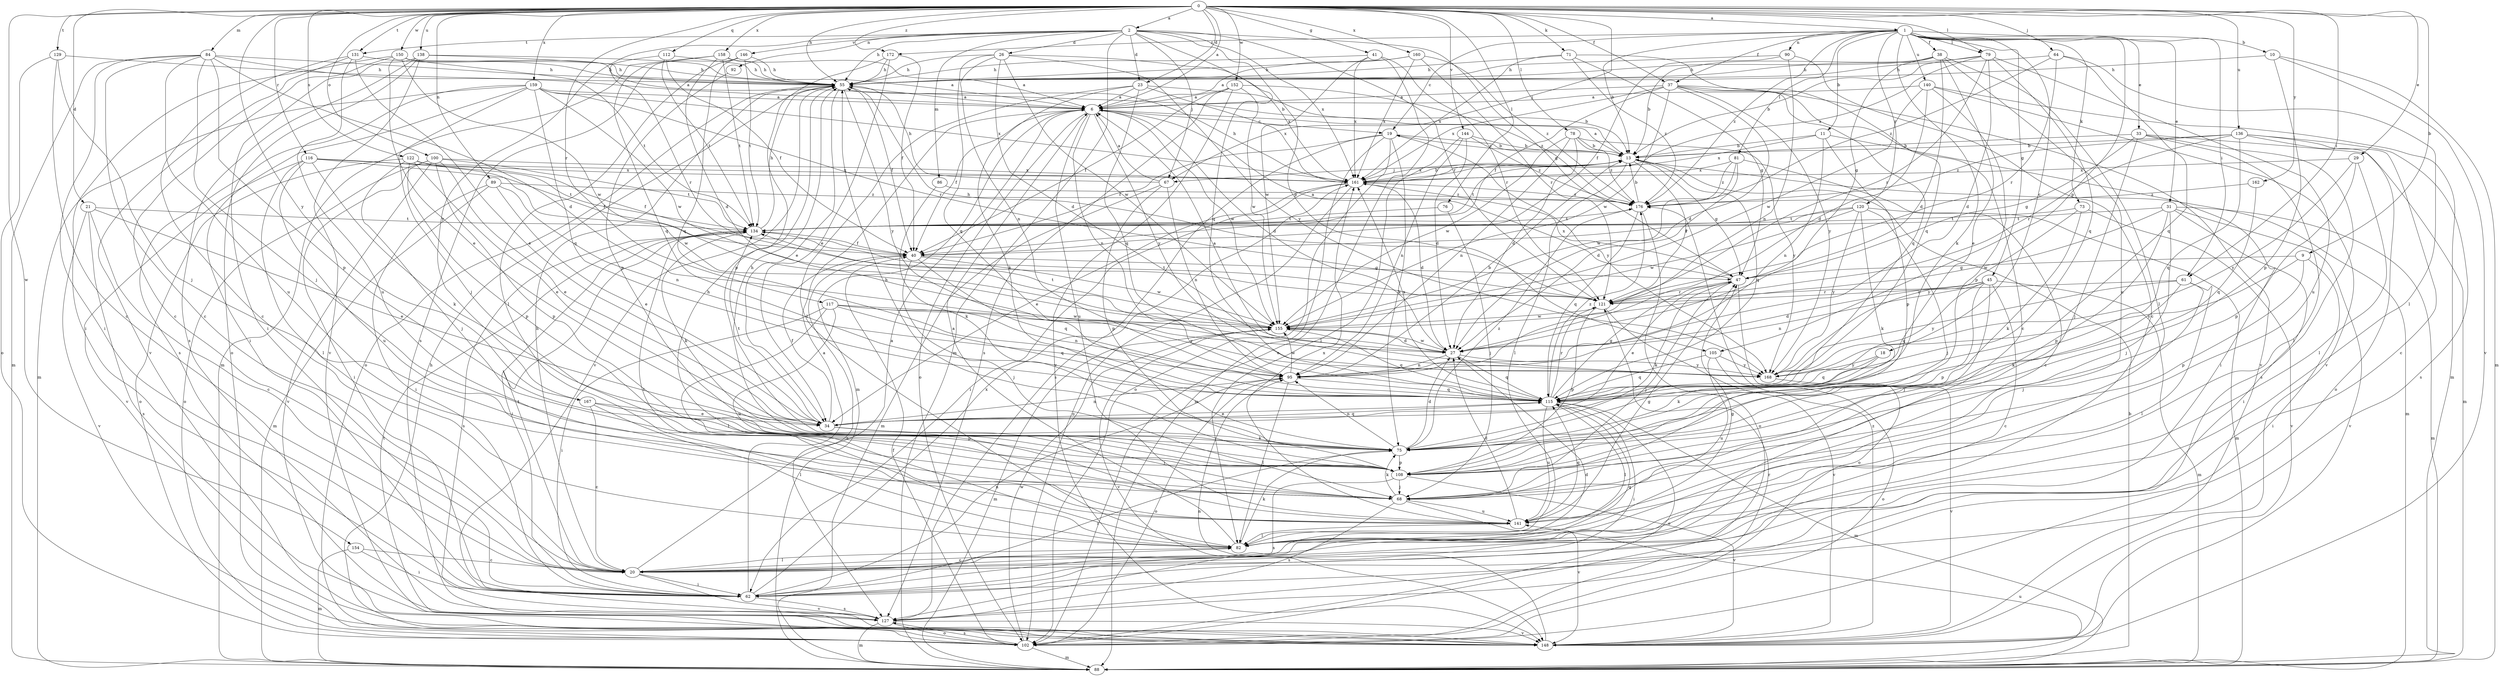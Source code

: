 strict digraph  {
0;
1;
2;
6;
9;
10;
11;
13;
18;
19;
20;
21;
23;
26;
27;
29;
31;
33;
34;
37;
38;
40;
41;
45;
47;
55;
61;
62;
64;
67;
68;
71;
73;
75;
76;
78;
79;
81;
82;
84;
86;
88;
89;
90;
92;
95;
100;
102;
105;
108;
112;
115;
116;
117;
120;
121;
122;
127;
129;
131;
134;
136;
138;
140;
141;
144;
146;
148;
150;
152;
154;
155;
158;
159;
160;
161;
162;
167;
168;
172;
176;
0 -> 1  [label=a];
0 -> 2  [label=a];
0 -> 6  [label=a];
0 -> 9  [label=b];
0 -> 21  [label=d];
0 -> 23  [label=d];
0 -> 29  [label=e];
0 -> 37  [label=f];
0 -> 41  [label=g];
0 -> 55  [label=h];
0 -> 61  [label=i];
0 -> 64  [label=j];
0 -> 67  [label=j];
0 -> 71  [label=k];
0 -> 76  [label=l];
0 -> 78  [label=l];
0 -> 79  [label=l];
0 -> 84  [label=m];
0 -> 89  [label=n];
0 -> 100  [label=o];
0 -> 112  [label=q];
0 -> 116  [label=r];
0 -> 117  [label=r];
0 -> 122  [label=s];
0 -> 129  [label=t];
0 -> 131  [label=t];
0 -> 136  [label=u];
0 -> 138  [label=u];
0 -> 144  [label=v];
0 -> 150  [label=w];
0 -> 152  [label=w];
0 -> 154  [label=w];
0 -> 158  [label=x];
0 -> 159  [label=x];
0 -> 160  [label=x];
0 -> 162  [label=y];
0 -> 167  [label=y];
0 -> 172  [label=z];
1 -> 10  [label=b];
1 -> 11  [label=b];
1 -> 13  [label=b];
1 -> 18  [label=c];
1 -> 19  [label=c];
1 -> 31  [label=e];
1 -> 33  [label=e];
1 -> 37  [label=f];
1 -> 38  [label=f];
1 -> 45  [label=g];
1 -> 61  [label=i];
1 -> 73  [label=k];
1 -> 75  [label=k];
1 -> 79  [label=l];
1 -> 81  [label=l];
1 -> 90  [label=n];
1 -> 105  [label=p];
1 -> 120  [label=r];
1 -> 140  [label=u];
1 -> 172  [label=z];
1 -> 176  [label=z];
2 -> 23  [label=d];
2 -> 26  [label=d];
2 -> 47  [label=g];
2 -> 55  [label=h];
2 -> 67  [label=j];
2 -> 86  [label=m];
2 -> 88  [label=m];
2 -> 92  [label=n];
2 -> 105  [label=p];
2 -> 115  [label=q];
2 -> 121  [label=r];
2 -> 131  [label=t];
2 -> 146  [label=v];
2 -> 161  [label=x];
2 -> 167  [label=y];
6 -> 19  [label=c];
6 -> 27  [label=d];
6 -> 40  [label=f];
6 -> 88  [label=m];
6 -> 95  [label=n];
6 -> 102  [label=o];
6 -> 141  [label=u];
6 -> 155  [label=w];
6 -> 168  [label=y];
9 -> 47  [label=g];
9 -> 62  [label=i];
9 -> 108  [label=p];
9 -> 168  [label=y];
10 -> 55  [label=h];
10 -> 88  [label=m];
10 -> 108  [label=p];
10 -> 148  [label=v];
11 -> 13  [label=b];
11 -> 62  [label=i];
11 -> 95  [label=n];
11 -> 108  [label=p];
11 -> 161  [label=x];
13 -> 6  [label=a];
13 -> 19  [label=c];
13 -> 47  [label=g];
13 -> 67  [label=j];
13 -> 82  [label=l];
13 -> 88  [label=m];
13 -> 115  [label=q];
13 -> 121  [label=r];
13 -> 134  [label=t];
13 -> 161  [label=x];
18 -> 75  [label=k];
18 -> 115  [label=q];
18 -> 168  [label=y];
19 -> 13  [label=b];
19 -> 40  [label=f];
19 -> 75  [label=k];
19 -> 88  [label=m];
19 -> 102  [label=o];
19 -> 127  [label=s];
19 -> 168  [label=y];
20 -> 6  [label=a];
20 -> 55  [label=h];
20 -> 62  [label=i];
20 -> 82  [label=l];
20 -> 115  [label=q];
20 -> 134  [label=t];
20 -> 148  [label=v];
21 -> 20  [label=c];
21 -> 34  [label=e];
21 -> 127  [label=s];
21 -> 134  [label=t];
21 -> 148  [label=v];
23 -> 6  [label=a];
23 -> 13  [label=b];
23 -> 75  [label=k];
23 -> 82  [label=l];
23 -> 115  [label=q];
23 -> 161  [label=x];
26 -> 27  [label=d];
26 -> 55  [label=h];
26 -> 95  [label=n];
26 -> 115  [label=q];
26 -> 155  [label=w];
26 -> 161  [label=x];
26 -> 168  [label=y];
27 -> 95  [label=n];
27 -> 115  [label=q];
27 -> 155  [label=w];
27 -> 168  [label=y];
29 -> 82  [label=l];
29 -> 108  [label=p];
29 -> 161  [label=x];
29 -> 168  [label=y];
31 -> 62  [label=i];
31 -> 68  [label=j];
31 -> 88  [label=m];
31 -> 108  [label=p];
31 -> 134  [label=t];
31 -> 148  [label=v];
31 -> 155  [label=w];
33 -> 13  [label=b];
33 -> 47  [label=g];
33 -> 68  [label=j];
33 -> 82  [label=l];
33 -> 88  [label=m];
33 -> 127  [label=s];
34 -> 40  [label=f];
34 -> 68  [label=j];
34 -> 75  [label=k];
34 -> 95  [label=n];
34 -> 115  [label=q];
34 -> 134  [label=t];
37 -> 6  [label=a];
37 -> 20  [label=c];
37 -> 27  [label=d];
37 -> 40  [label=f];
37 -> 115  [label=q];
37 -> 148  [label=v];
37 -> 155  [label=w];
37 -> 161  [label=x];
37 -> 168  [label=y];
38 -> 13  [label=b];
38 -> 27  [label=d];
38 -> 34  [label=e];
38 -> 47  [label=g];
38 -> 55  [label=h];
38 -> 82  [label=l];
38 -> 141  [label=u];
40 -> 47  [label=g];
40 -> 68  [label=j];
40 -> 115  [label=q];
40 -> 127  [label=s];
40 -> 155  [label=w];
41 -> 55  [label=h];
41 -> 102  [label=o];
41 -> 121  [label=r];
41 -> 155  [label=w];
41 -> 161  [label=x];
45 -> 20  [label=c];
45 -> 27  [label=d];
45 -> 68  [label=j];
45 -> 88  [label=m];
45 -> 95  [label=n];
45 -> 108  [label=p];
45 -> 115  [label=q];
45 -> 121  [label=r];
47 -> 6  [label=a];
47 -> 34  [label=e];
47 -> 68  [label=j];
47 -> 75  [label=k];
47 -> 102  [label=o];
47 -> 121  [label=r];
47 -> 161  [label=x];
55 -> 6  [label=a];
55 -> 34  [label=e];
55 -> 40  [label=f];
55 -> 102  [label=o];
55 -> 148  [label=v];
55 -> 168  [label=y];
61 -> 68  [label=j];
61 -> 75  [label=k];
61 -> 82  [label=l];
61 -> 121  [label=r];
61 -> 168  [label=y];
62 -> 6  [label=a];
62 -> 27  [label=d];
62 -> 95  [label=n];
62 -> 127  [label=s];
62 -> 161  [label=x];
64 -> 55  [label=h];
64 -> 82  [label=l];
64 -> 115  [label=q];
64 -> 121  [label=r];
64 -> 176  [label=z];
67 -> 6  [label=a];
67 -> 55  [label=h];
67 -> 88  [label=m];
67 -> 95  [label=n];
67 -> 108  [label=p];
68 -> 55  [label=h];
68 -> 75  [label=k];
68 -> 127  [label=s];
68 -> 141  [label=u];
68 -> 148  [label=v];
71 -> 47  [label=g];
71 -> 55  [label=h];
71 -> 115  [label=q];
71 -> 161  [label=x];
71 -> 176  [label=z];
73 -> 75  [label=k];
73 -> 134  [label=t];
73 -> 148  [label=v];
73 -> 168  [label=y];
75 -> 27  [label=d];
75 -> 55  [label=h];
75 -> 62  [label=i];
75 -> 95  [label=n];
75 -> 108  [label=p];
75 -> 176  [label=z];
76 -> 68  [label=j];
76 -> 134  [label=t];
78 -> 13  [label=b];
78 -> 27  [label=d];
78 -> 95  [label=n];
78 -> 155  [label=w];
78 -> 168  [label=y];
78 -> 176  [label=z];
79 -> 13  [label=b];
79 -> 27  [label=d];
79 -> 55  [label=h];
79 -> 115  [label=q];
79 -> 121  [label=r];
79 -> 141  [label=u];
79 -> 161  [label=x];
81 -> 20  [label=c];
81 -> 27  [label=d];
81 -> 155  [label=w];
81 -> 161  [label=x];
81 -> 176  [label=z];
82 -> 6  [label=a];
82 -> 20  [label=c];
82 -> 47  [label=g];
82 -> 75  [label=k];
82 -> 134  [label=t];
84 -> 6  [label=a];
84 -> 20  [label=c];
84 -> 27  [label=d];
84 -> 55  [label=h];
84 -> 62  [label=i];
84 -> 68  [label=j];
84 -> 88  [label=m];
84 -> 108  [label=p];
84 -> 141  [label=u];
86 -> 75  [label=k];
86 -> 176  [label=z];
88 -> 13  [label=b];
88 -> 141  [label=u];
89 -> 34  [label=e];
89 -> 62  [label=i];
89 -> 88  [label=m];
89 -> 95  [label=n];
89 -> 176  [label=z];
90 -> 20  [label=c];
90 -> 40  [label=f];
90 -> 55  [label=h];
90 -> 95  [label=n];
92 -> 108  [label=p];
95 -> 13  [label=b];
95 -> 82  [label=l];
95 -> 102  [label=o];
95 -> 115  [label=q];
95 -> 155  [label=w];
100 -> 34  [label=e];
100 -> 62  [label=i];
100 -> 102  [label=o];
100 -> 108  [label=p];
100 -> 134  [label=t];
100 -> 148  [label=v];
100 -> 161  [label=x];
102 -> 40  [label=f];
102 -> 55  [label=h];
102 -> 88  [label=m];
102 -> 121  [label=r];
102 -> 127  [label=s];
102 -> 155  [label=w];
105 -> 102  [label=o];
105 -> 115  [label=q];
105 -> 141  [label=u];
105 -> 168  [label=y];
108 -> 55  [label=h];
108 -> 68  [label=j];
108 -> 127  [label=s];
108 -> 148  [label=v];
112 -> 40  [label=f];
112 -> 55  [label=h];
112 -> 121  [label=r];
112 -> 134  [label=t];
115 -> 34  [label=e];
115 -> 47  [label=g];
115 -> 62  [label=i];
115 -> 82  [label=l];
115 -> 88  [label=m];
115 -> 102  [label=o];
115 -> 121  [label=r];
115 -> 141  [label=u];
115 -> 161  [label=x];
115 -> 176  [label=z];
116 -> 40  [label=f];
116 -> 75  [label=k];
116 -> 82  [label=l];
116 -> 134  [label=t];
116 -> 141  [label=u];
116 -> 148  [label=v];
116 -> 161  [label=x];
117 -> 62  [label=i];
117 -> 82  [label=l];
117 -> 95  [label=n];
117 -> 115  [label=q];
117 -> 141  [label=u];
117 -> 155  [label=w];
117 -> 168  [label=y];
120 -> 40  [label=f];
120 -> 68  [label=j];
120 -> 75  [label=k];
120 -> 88  [label=m];
120 -> 134  [label=t];
120 -> 155  [label=w];
120 -> 168  [label=y];
121 -> 55  [label=h];
121 -> 108  [label=p];
121 -> 134  [label=t];
121 -> 148  [label=v];
121 -> 155  [label=w];
122 -> 34  [label=e];
122 -> 40  [label=f];
122 -> 68  [label=j];
122 -> 102  [label=o];
122 -> 108  [label=p];
122 -> 155  [label=w];
122 -> 161  [label=x];
127 -> 88  [label=m];
127 -> 102  [label=o];
127 -> 148  [label=v];
129 -> 20  [label=c];
129 -> 55  [label=h];
129 -> 68  [label=j];
129 -> 102  [label=o];
131 -> 20  [label=c];
131 -> 34  [label=e];
131 -> 55  [label=h];
131 -> 141  [label=u];
131 -> 148  [label=v];
134 -> 40  [label=f];
134 -> 55  [label=h];
134 -> 62  [label=i];
134 -> 75  [label=k];
134 -> 127  [label=s];
136 -> 13  [label=b];
136 -> 20  [label=c];
136 -> 102  [label=o];
136 -> 115  [label=q];
136 -> 121  [label=r];
136 -> 127  [label=s];
136 -> 176  [label=z];
138 -> 6  [label=a];
138 -> 55  [label=h];
138 -> 62  [label=i];
138 -> 102  [label=o];
138 -> 127  [label=s];
138 -> 148  [label=v];
140 -> 6  [label=a];
140 -> 27  [label=d];
140 -> 88  [label=m];
140 -> 108  [label=p];
140 -> 148  [label=v];
140 -> 155  [label=w];
141 -> 27  [label=d];
141 -> 47  [label=g];
141 -> 82  [label=l];
141 -> 115  [label=q];
141 -> 161  [label=x];
144 -> 13  [label=b];
144 -> 27  [label=d];
144 -> 82  [label=l];
144 -> 95  [label=n];
144 -> 176  [label=z];
146 -> 55  [label=h];
146 -> 82  [label=l];
146 -> 115  [label=q];
146 -> 127  [label=s];
146 -> 134  [label=t];
148 -> 95  [label=n];
148 -> 134  [label=t];
148 -> 176  [label=z];
150 -> 13  [label=b];
150 -> 20  [label=c];
150 -> 34  [label=e];
150 -> 55  [label=h];
150 -> 62  [label=i];
150 -> 134  [label=t];
150 -> 155  [label=w];
152 -> 6  [label=a];
152 -> 40  [label=f];
152 -> 127  [label=s];
152 -> 148  [label=v];
152 -> 155  [label=w];
152 -> 176  [label=z];
154 -> 20  [label=c];
154 -> 62  [label=i];
154 -> 88  [label=m];
155 -> 27  [label=d];
155 -> 88  [label=m];
155 -> 115  [label=q];
155 -> 134  [label=t];
155 -> 148  [label=v];
158 -> 6  [label=a];
158 -> 27  [label=d];
158 -> 55  [label=h];
158 -> 88  [label=m];
158 -> 115  [label=q];
158 -> 134  [label=t];
159 -> 6  [label=a];
159 -> 62  [label=i];
159 -> 68  [label=j];
159 -> 88  [label=m];
159 -> 115  [label=q];
159 -> 121  [label=r];
159 -> 127  [label=s];
159 -> 155  [label=w];
159 -> 161  [label=x];
160 -> 6  [label=a];
160 -> 55  [label=h];
160 -> 121  [label=r];
160 -> 161  [label=x];
160 -> 176  [label=z];
161 -> 13  [label=b];
161 -> 27  [label=d];
161 -> 34  [label=e];
161 -> 55  [label=h];
161 -> 62  [label=i];
161 -> 102  [label=o];
161 -> 176  [label=z];
162 -> 115  [label=q];
162 -> 176  [label=z];
167 -> 20  [label=c];
167 -> 34  [label=e];
167 -> 82  [label=l];
167 -> 108  [label=p];
168 -> 6  [label=a];
168 -> 148  [label=v];
172 -> 34  [label=e];
172 -> 40  [label=f];
172 -> 55  [label=h];
172 -> 108  [label=p];
176 -> 13  [label=b];
176 -> 102  [label=o];
176 -> 115  [label=q];
176 -> 134  [label=t];
}
